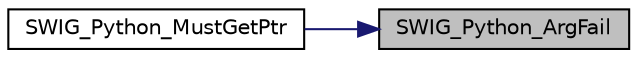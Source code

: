 digraph "SWIG_Python_ArgFail"
{
 // LATEX_PDF_SIZE
  edge [fontname="Helvetica",fontsize="10",labelfontname="Helvetica",labelfontsize="10"];
  node [fontname="Helvetica",fontsize="10",shape=record];
  rankdir="RL";
  Node1 [label="SWIG_Python_ArgFail",height=0.2,width=0.4,color="black", fillcolor="grey75", style="filled", fontcolor="black",tooltip=" "];
  Node1 -> Node2 [dir="back",color="midnightblue",fontsize="10",style="solid",fontname="Helvetica"];
  Node2 [label="SWIG_Python_MustGetPtr",height=0.2,width=0.4,color="black", fillcolor="white", style="filled",URL="$de/d48/swig__runtime_8h.html#a9585a9047da4331406bfc603efc994d9",tooltip=" "];
}
